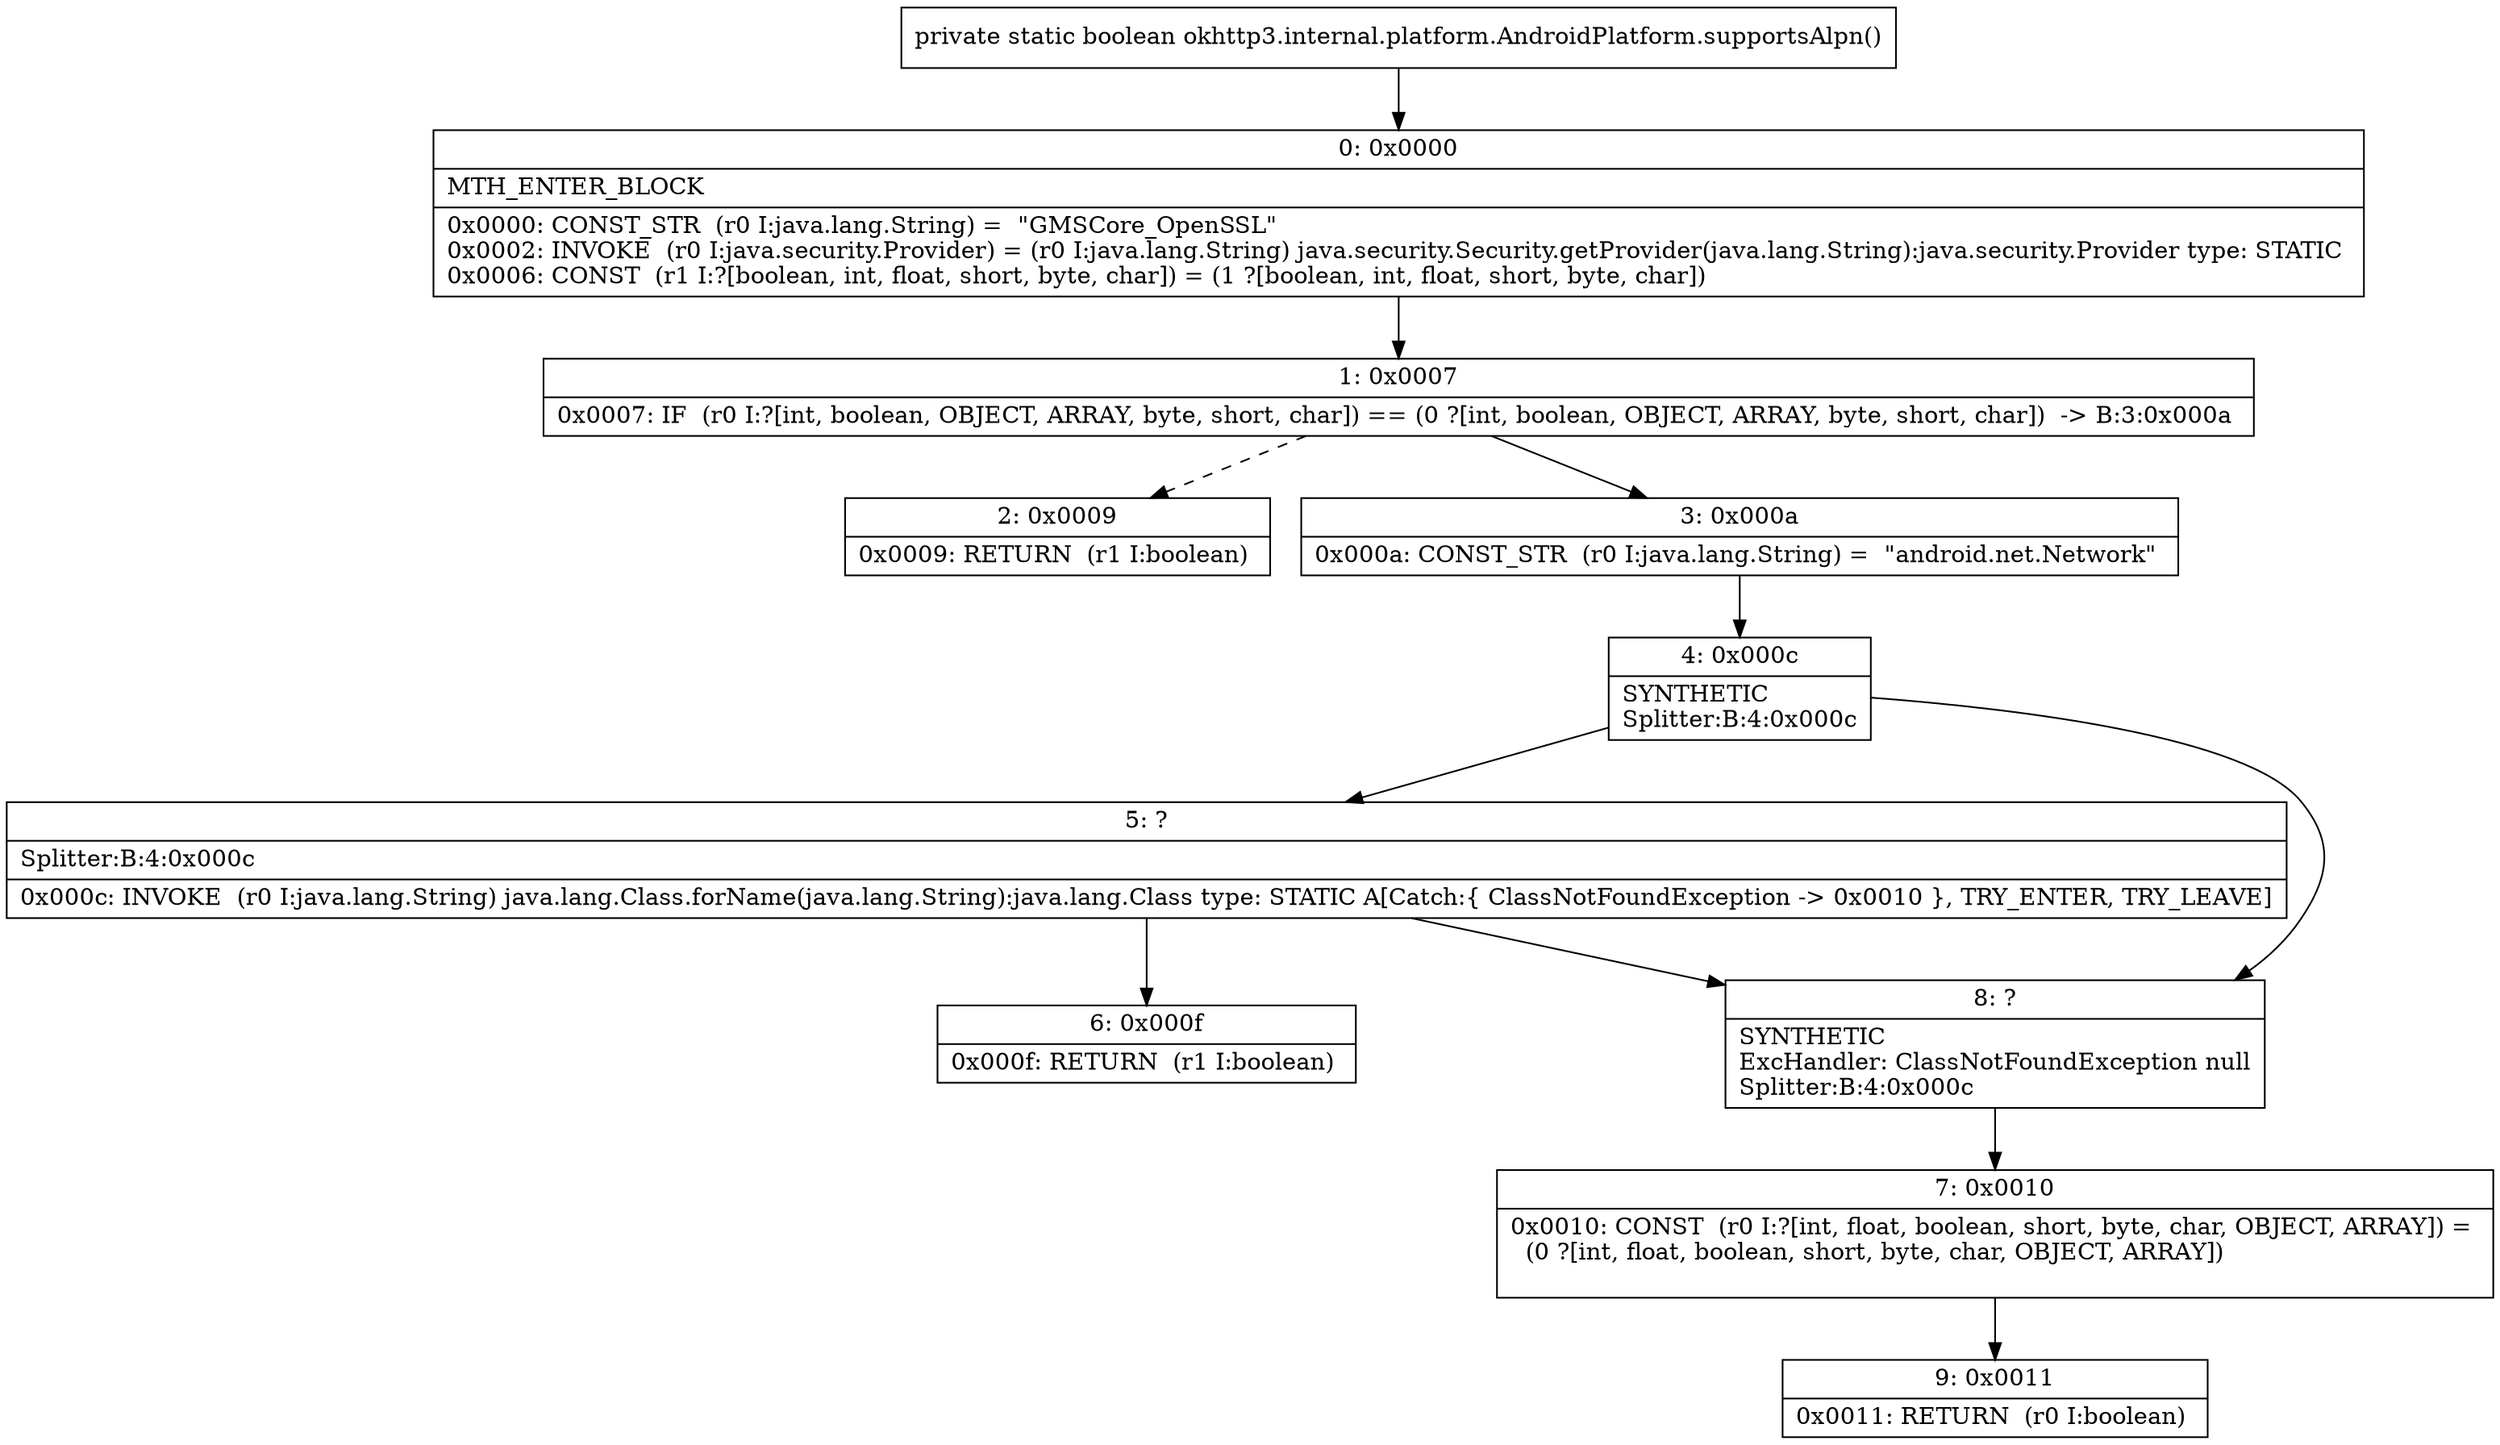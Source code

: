 digraph "CFG forokhttp3.internal.platform.AndroidPlatform.supportsAlpn()Z" {
Node_0 [shape=record,label="{0\:\ 0x0000|MTH_ENTER_BLOCK\l|0x0000: CONST_STR  (r0 I:java.lang.String) =  \"GMSCore_OpenSSL\" \l0x0002: INVOKE  (r0 I:java.security.Provider) = (r0 I:java.lang.String) java.security.Security.getProvider(java.lang.String):java.security.Provider type: STATIC \l0x0006: CONST  (r1 I:?[boolean, int, float, short, byte, char]) = (1 ?[boolean, int, float, short, byte, char]) \l}"];
Node_1 [shape=record,label="{1\:\ 0x0007|0x0007: IF  (r0 I:?[int, boolean, OBJECT, ARRAY, byte, short, char]) == (0 ?[int, boolean, OBJECT, ARRAY, byte, short, char])  \-\> B:3:0x000a \l}"];
Node_2 [shape=record,label="{2\:\ 0x0009|0x0009: RETURN  (r1 I:boolean) \l}"];
Node_3 [shape=record,label="{3\:\ 0x000a|0x000a: CONST_STR  (r0 I:java.lang.String) =  \"android.net.Network\" \l}"];
Node_4 [shape=record,label="{4\:\ 0x000c|SYNTHETIC\lSplitter:B:4:0x000c\l}"];
Node_5 [shape=record,label="{5\:\ ?|Splitter:B:4:0x000c\l|0x000c: INVOKE  (r0 I:java.lang.String) java.lang.Class.forName(java.lang.String):java.lang.Class type: STATIC A[Catch:\{ ClassNotFoundException \-\> 0x0010 \}, TRY_ENTER, TRY_LEAVE]\l}"];
Node_6 [shape=record,label="{6\:\ 0x000f|0x000f: RETURN  (r1 I:boolean) \l}"];
Node_7 [shape=record,label="{7\:\ 0x0010|0x0010: CONST  (r0 I:?[int, float, boolean, short, byte, char, OBJECT, ARRAY]) = \l  (0 ?[int, float, boolean, short, byte, char, OBJECT, ARRAY])\l \l}"];
Node_8 [shape=record,label="{8\:\ ?|SYNTHETIC\lExcHandler: ClassNotFoundException null\lSplitter:B:4:0x000c\l}"];
Node_9 [shape=record,label="{9\:\ 0x0011|0x0011: RETURN  (r0 I:boolean) \l}"];
MethodNode[shape=record,label="{private static boolean okhttp3.internal.platform.AndroidPlatform.supportsAlpn() }"];
MethodNode -> Node_0;
Node_0 -> Node_1;
Node_1 -> Node_2[style=dashed];
Node_1 -> Node_3;
Node_3 -> Node_4;
Node_4 -> Node_5;
Node_4 -> Node_8;
Node_5 -> Node_6;
Node_5 -> Node_8;
Node_7 -> Node_9;
Node_8 -> Node_7;
}


